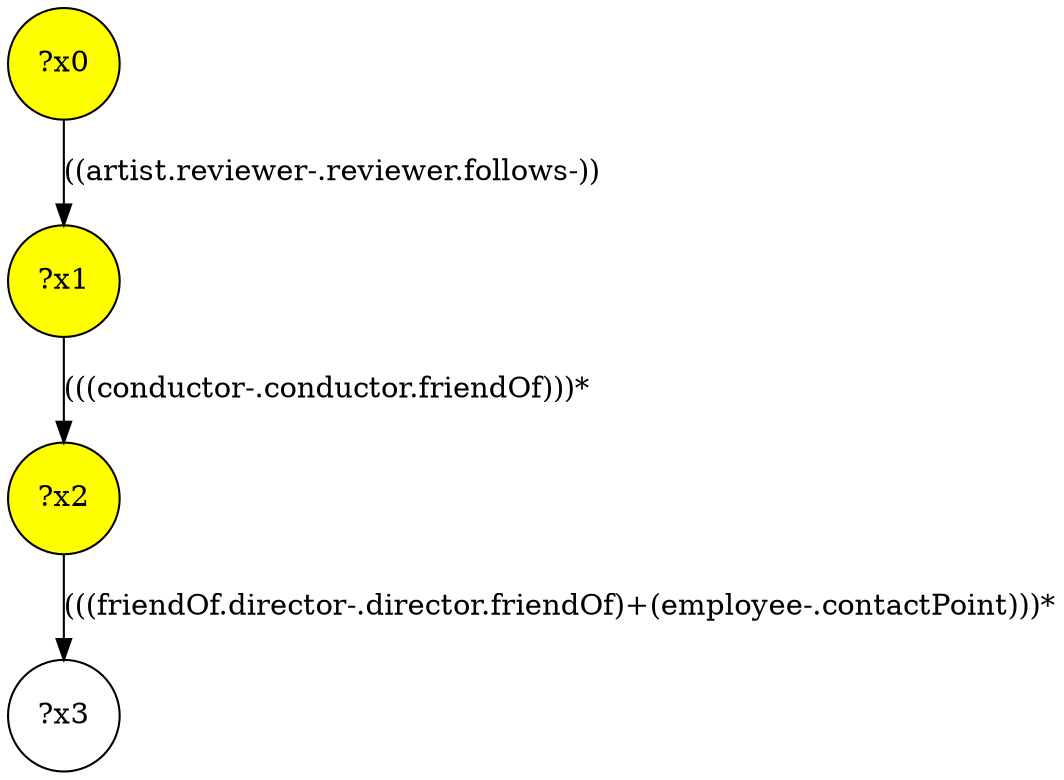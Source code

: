 digraph g {
	x2 [fillcolor="yellow", style="filled," shape=circle, label="?x2"];
	x0 [fillcolor="yellow", style="filled," shape=circle, label="?x0"];
	x1 [fillcolor="yellow", style="filled," shape=circle, label="?x1"];
	x0 -> x1 [label="((artist.reviewer-.reviewer.follows-))"];
	x1 -> x2 [label="(((conductor-.conductor.friendOf)))*"];
	x3 [shape=circle, label="?x3"];
	x2 -> x3 [label="(((friendOf.director-.director.friendOf)+(employee-.contactPoint)))*"];
}
